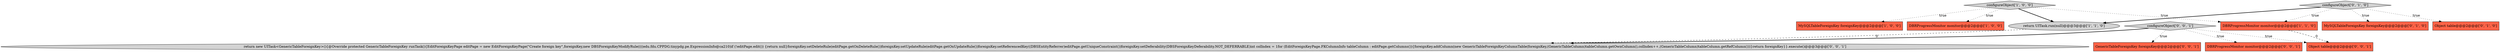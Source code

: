 digraph {
12 [style = filled, label = "return new UITask<GenericTableForeignKey>(){@Override protected GenericTableForeignKey runTask(){EditForeignKeyPage editPage = new EditForeignKeyPage(\"Create foreign key\",foreignKey,new DBSForeignKeyModifyRule((((edu.fdu.CPPDG.tinypdg.pe.ExpressionInfo@ca210)if (!editPage.edit()) {return null}foreignKey.setDeleteRule(editPage.getOnDeleteRule())foreignKey.setUpdateRule(editPage.getOnUpdateRule())foreignKey.setReferencedKey((DBSEntityReferrer)editPage.getUniqueConstraint())foreignKey.setDeferability(DBSForeignKeyDeferability.NOT_DEFERRABLE)int colIndex = 1for (EditForeignKeyPage.FKColumnInfo tableColumn : editPage.getColumns()){foreignKey.addColumn(new GenericTableForeignKeyColumnTable(foreignKey,(GenericTableColumn)tableColumn.getOwnColumn(),colIndex++,(GenericTableColumn)tableColumn.getRefColumn()))}return foreignKey}}.execute()@@@3@@@['0', '0', '1']", fillcolor = lightgray, shape = ellipse image = "AAA0AAABBB3BBB"];
0 [style = filled, label = "MySQLTableForeignKey foreignKey@@@2@@@['1', '0', '0']", fillcolor = tomato, shape = box image = "AAA0AAABBB1BBB"];
10 [style = filled, label = "GenericTableForeignKey foreignKey@@@2@@@['0', '0', '1']", fillcolor = tomato, shape = box image = "AAA0AAABBB3BBB"];
11 [style = filled, label = "Object table@@@2@@@['0', '0', '1']", fillcolor = tomato, shape = box image = "AAA0AAABBB3BBB"];
9 [style = filled, label = "DBRProgressMonitor monitor@@@2@@@['0', '0', '1']", fillcolor = tomato, shape = box image = "AAA0AAABBB3BBB"];
2 [style = filled, label = "configureObject['1', '0', '0']", fillcolor = lightgray, shape = diamond image = "AAA0AAABBB1BBB"];
6 [style = filled, label = "MySQLTableForeignKey foreignKey@@@2@@@['0', '1', '0']", fillcolor = tomato, shape = box image = "AAA0AAABBB2BBB"];
5 [style = filled, label = "Object table@@@2@@@['0', '1', '0']", fillcolor = tomato, shape = box image = "AAA0AAABBB2BBB"];
4 [style = filled, label = "return UITask.run(null)@@@3@@@['1', '1', '0']", fillcolor = lightgray, shape = ellipse image = "AAA0AAABBB1BBB"];
1 [style = filled, label = "DBRProgressMonitor monitor@@@2@@@['1', '0', '0']", fillcolor = tomato, shape = box image = "AAA0AAABBB1BBB"];
7 [style = filled, label = "configureObject['0', '1', '0']", fillcolor = lightgray, shape = diamond image = "AAA0AAABBB2BBB"];
3 [style = filled, label = "DBRProgressMonitor monitor@@@2@@@['1', '1', '0']", fillcolor = tomato, shape = box image = "AAA0AAABBB1BBB"];
8 [style = filled, label = "configureObject['0', '0', '1']", fillcolor = lightgray, shape = diamond image = "AAA0AAABBB3BBB"];
8->10 [style = dotted, label="true"];
2->1 [style = dotted, label="true"];
8->11 [style = dotted, label="true"];
2->0 [style = dotted, label="true"];
2->3 [style = dotted, label="true"];
8->9 [style = dotted, label="true"];
3->11 [style = dashed, label="0"];
2->4 [style = bold, label=""];
7->4 [style = bold, label=""];
4->12 [style = dashed, label="0"];
8->12 [style = bold, label=""];
7->3 [style = dotted, label="true"];
7->5 [style = dotted, label="true"];
7->6 [style = dotted, label="true"];
}
